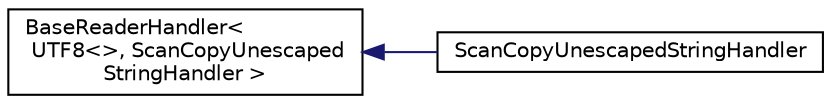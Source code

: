 digraph "Graphical Class Hierarchy"
{
  edge [fontname="Helvetica",fontsize="10",labelfontname="Helvetica",labelfontsize="10"];
  node [fontname="Helvetica",fontsize="10",shape=record];
  rankdir="LR";
  Node0 [label="BaseReaderHandler\<\l UTF8\<\>, ScanCopyUnescaped\lStringHandler \>",height=0.2,width=0.4,color="black", fillcolor="white", style="filled",URL="$structBaseReaderHandler.html"];
  Node0 -> Node1 [dir="back",color="midnightblue",fontsize="10",style="solid",fontname="Helvetica"];
  Node1 [label="ScanCopyUnescapedStringHandler",height=0.2,width=0.4,color="black", fillcolor="white", style="filled",URL="$structScanCopyUnescapedStringHandler.html"];
}
